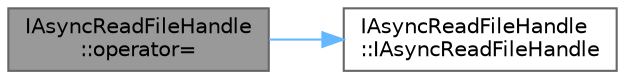 digraph "IAsyncReadFileHandle::operator="
{
 // INTERACTIVE_SVG=YES
 // LATEX_PDF_SIZE
  bgcolor="transparent";
  edge [fontname=Helvetica,fontsize=10,labelfontname=Helvetica,labelfontsize=10];
  node [fontname=Helvetica,fontsize=10,shape=box,height=0.2,width=0.4];
  rankdir="LR";
  Node1 [id="Node000001",label="IAsyncReadFileHandle\l::operator=",height=0.2,width=0.4,color="gray40", fillcolor="grey60", style="filled", fontcolor="black",tooltip=" "];
  Node1 -> Node2 [id="edge1_Node000001_Node000002",color="steelblue1",style="solid",tooltip=" "];
  Node2 [id="Node000002",label="IAsyncReadFileHandle\l::IAsyncReadFileHandle",height=0.2,width=0.4,color="grey40", fillcolor="white", style="filled",URL="$d4/d6a/classIAsyncReadFileHandle.html#a99722bd4f92a5e16348deba0f6ee166a",tooltip=" "];
}
